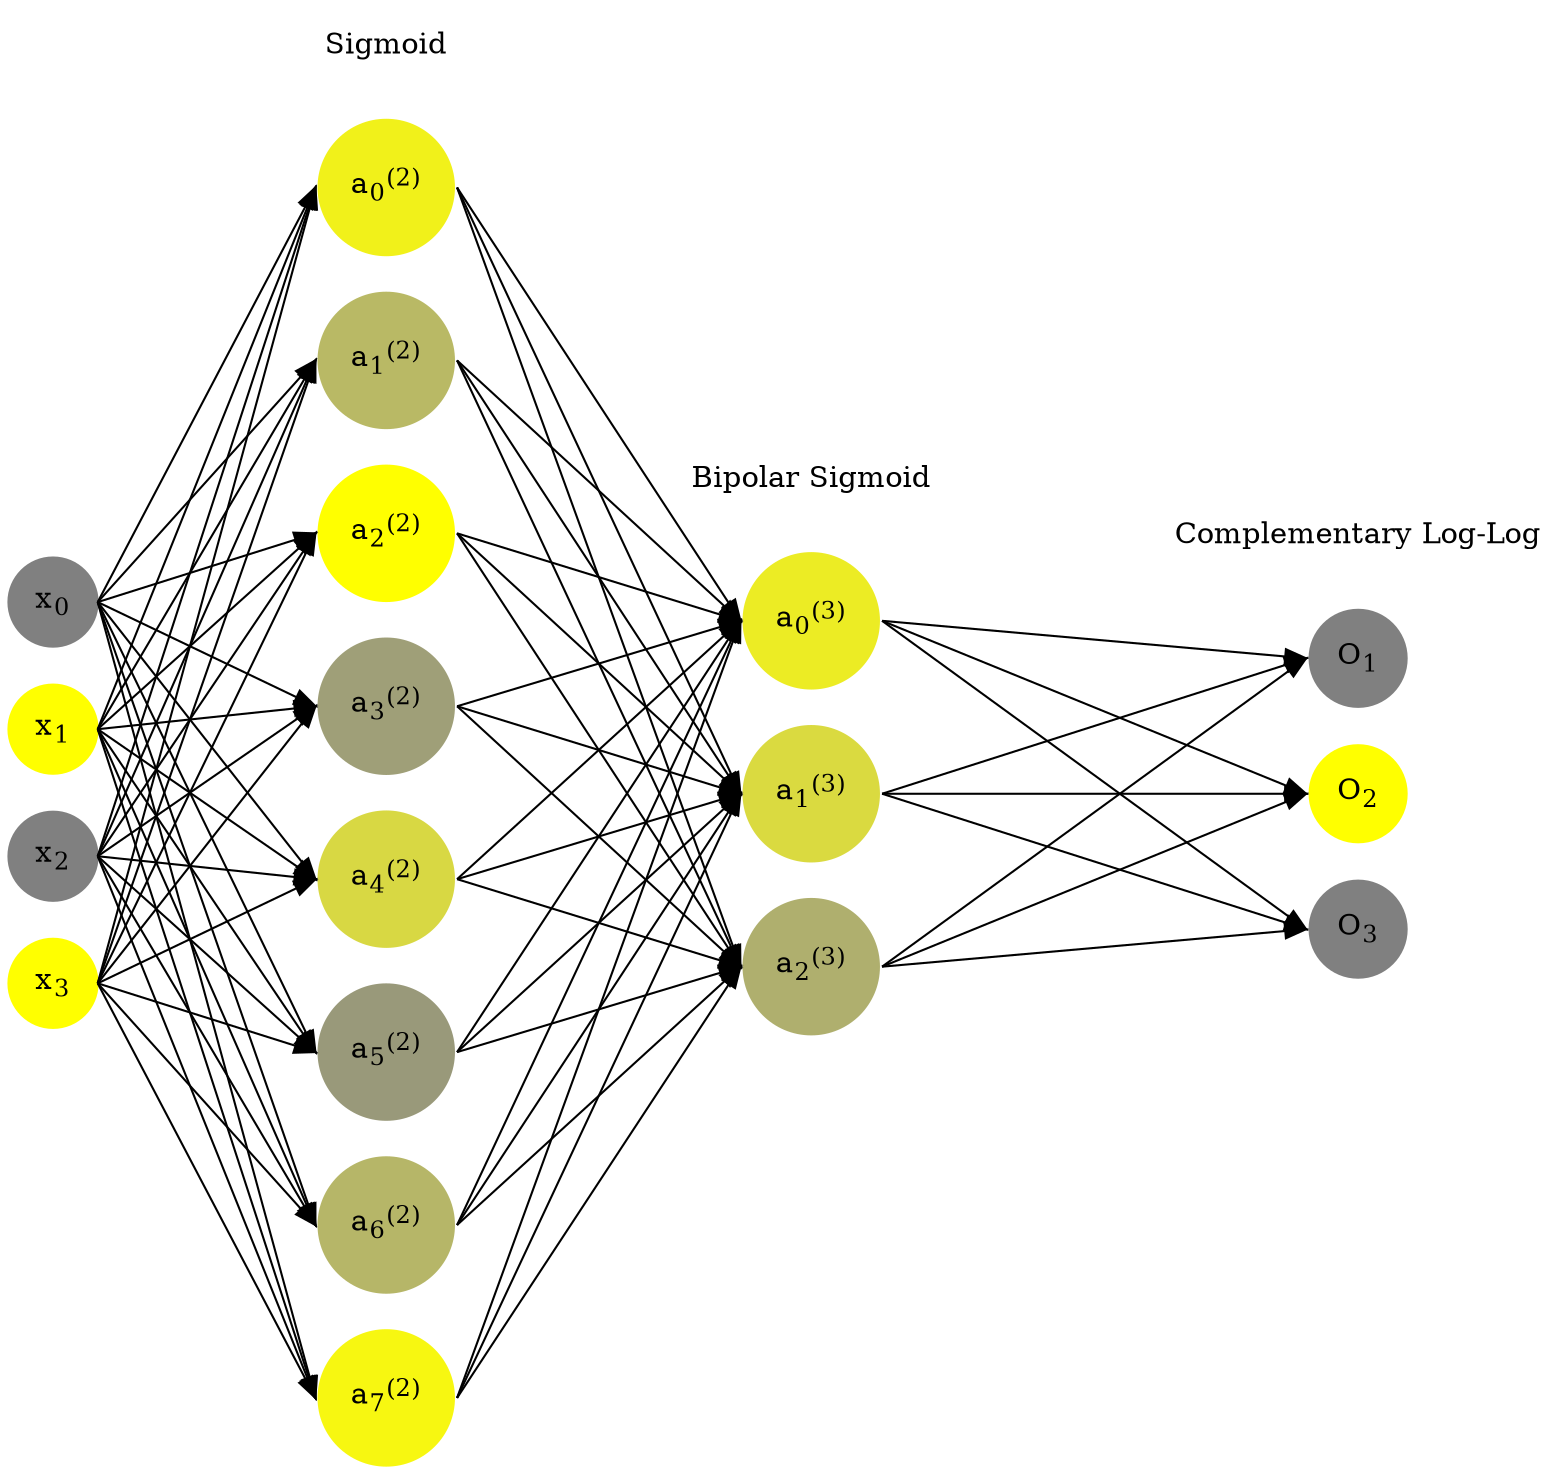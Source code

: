 digraph G {
	rankdir = LR;
	splines=false;
	edge[style=invis];
	ranksep= 1.4;
	{
	node [shape=circle, color="0.1667, 0.0, 0.5", style=filled, fillcolor="0.1667, 0.0, 0.5"];
	x0 [label=<x<sub>0</sub>>];
	}
	{
	node [shape=circle, color="0.1667, 1.0, 1.0", style=filled, fillcolor="0.1667, 1.0, 1.0"];
	x1 [label=<x<sub>1</sub>>];
	}
	{
	node [shape=circle, color="0.1667, 0.0, 0.5", style=filled, fillcolor="0.1667, 0.0, 0.5"];
	x2 [label=<x<sub>2</sub>>];
	}
	{
	node [shape=circle, color="0.1667, 1.0, 1.0", style=filled, fillcolor="0.1667, 1.0, 1.0"];
	x3 [label=<x<sub>3</sub>>];
	}
	{
	node [shape=circle, color="0.1667, 0.889875, 0.944937", style=filled, fillcolor="0.1667, 0.889875, 0.944937"];
	a02 [label=<a<sub>0</sub><sup>(2)</sup>>];
	}
	{
	node [shape=circle, color="0.1667, 0.451533, 0.725766", style=filled, fillcolor="0.1667, 0.451533, 0.725766"];
	a12 [label=<a<sub>1</sub><sup>(2)</sup>>];
	}
	{
	node [shape=circle, color="0.1667, 0.998869, 0.999434", style=filled, fillcolor="0.1667, 0.998869, 0.999434"];
	a22 [label=<a<sub>2</sub><sup>(2)</sup>>];
	}
	{
	node [shape=circle, color="0.1667, 0.247795, 0.623898", style=filled, fillcolor="0.1667, 0.247795, 0.623898"];
	a32 [label=<a<sub>3</sub><sup>(2)</sup>>];
	}
	{
	node [shape=circle, color="0.1667, 0.688045, 0.844023", style=filled, fillcolor="0.1667, 0.688045, 0.844023"];
	a42 [label=<a<sub>4</sub><sup>(2)</sup>>];
	}
	{
	node [shape=circle, color="0.1667, 0.200490, 0.600245", style=filled, fillcolor="0.1667, 0.200490, 0.600245"];
	a52 [label=<a<sub>5</sub><sup>(2)</sup>>];
	}
	{
	node [shape=circle, color="0.1667, 0.426127, 0.713064", style=filled, fillcolor="0.1667, 0.426127, 0.713064"];
	a62 [label=<a<sub>6</sub><sup>(2)</sup>>];
	}
	{
	node [shape=circle, color="0.1667, 0.930359, 0.965179", style=filled, fillcolor="0.1667, 0.930359, 0.965179"];
	a72 [label=<a<sub>7</sub><sup>(2)</sup>>];
	}
	{
	node [shape=circle, color="0.1667, 0.845638, 0.922819", style=filled, fillcolor="0.1667, 0.845638, 0.922819"];
	a03 [label=<a<sub>0</sub><sup>(3)</sup>>];
	}
	{
	node [shape=circle, color="0.1667, 0.706681, 0.853341", style=filled, fillcolor="0.1667, 0.706681, 0.853341"];
	a13 [label=<a<sub>1</sub><sup>(3)</sup>>];
	}
	{
	node [shape=circle, color="0.1667, 0.370790, 0.685395", style=filled, fillcolor="0.1667, 0.370790, 0.685395"];
	a23 [label=<a<sub>2</sub><sup>(3)</sup>>];
	}
	{
	node [shape=circle, color="0.1667, 0.0, 0.5", style=filled, fillcolor="0.1667, 0.0, 0.5"];
	O1 [label=<O<sub>1</sub>>];
	}
	{
	node [shape=circle, color="0.1667, 1.0, 1.0", style=filled, fillcolor="0.1667, 1.0, 1.0"];
	O2 [label=<O<sub>2</sub>>];
	}
	{
	node [shape=circle, color="0.1667, 0.0, 0.5", style=filled, fillcolor="0.1667, 0.0, 0.5"];
	O3 [label=<O<sub>3</sub>>];
	}
	{
	rank=same;
	x0->x1->x2->x3;
	}
	{
	rank=same;
	a02->a12->a22->a32->a42->a52->a62->a72;
	}
	{
	rank=same;
	a03->a13->a23;
	}
	{
	rank=same;
	O1->O2->O3;
	}
	l1 [shape=plaintext,label="Sigmoid"];
	l1->a02;
	{rank=same; l1;a02};
	l2 [shape=plaintext,label="Bipolar Sigmoid"];
	l2->a03;
	{rank=same; l2;a03};
	l3 [shape=plaintext,label="Complementary Log-Log"];
	l3->O1;
	{rank=same; l3;O1};
edge[style=solid, tailport=e, headport=w];
	{x0;x1;x2;x3} -> {a02;a12;a22;a32;a42;a52;a62;a72};
	{a02;a12;a22;a32;a42;a52;a62;a72} -> {a03;a13;a23};
	{a03;a13;a23} -> {O1,O2,O3};
}